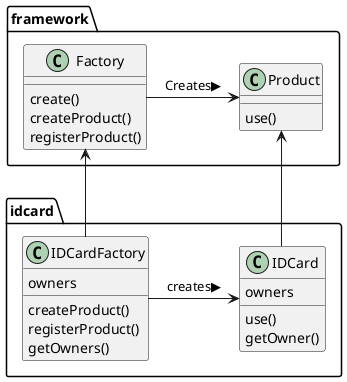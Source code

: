 @startuml



package "framework" {
    class Factory {
        create()
        createProduct()
        registerProduct()
    }

    class Product {
        use()
    }

    Factory -right-> Product : Creates▶️

}

package idcard {

    class IDCardFactory {
        owners
        createProduct()
        registerProduct()
        getOwners()
    }

    class IDCard {
        owners
        use()
        getOwner()
    }

    IDCardFactory -right->IDCard : creates▶️

}

Factory <-down- IDCardFactory
Product <-down- IDCard


@enduml
